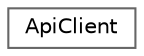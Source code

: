 digraph "Graficzna hierarchia klas"
{
 // LATEX_PDF_SIZE
  bgcolor="transparent";
  edge [fontname=Helvetica,fontsize=10,labelfontname=Helvetica,labelfontsize=10];
  node [fontname=Helvetica,fontsize=10,shape=box,height=0.2,width=0.4];
  rankdir="LR";
  Node0 [id="Node000000",label="ApiClient",height=0.2,width=0.4,color="grey40", fillcolor="white", style="filled",URL="$class_api_client.html",tooltip="Klasa klienta API GIOŚ"];
}
